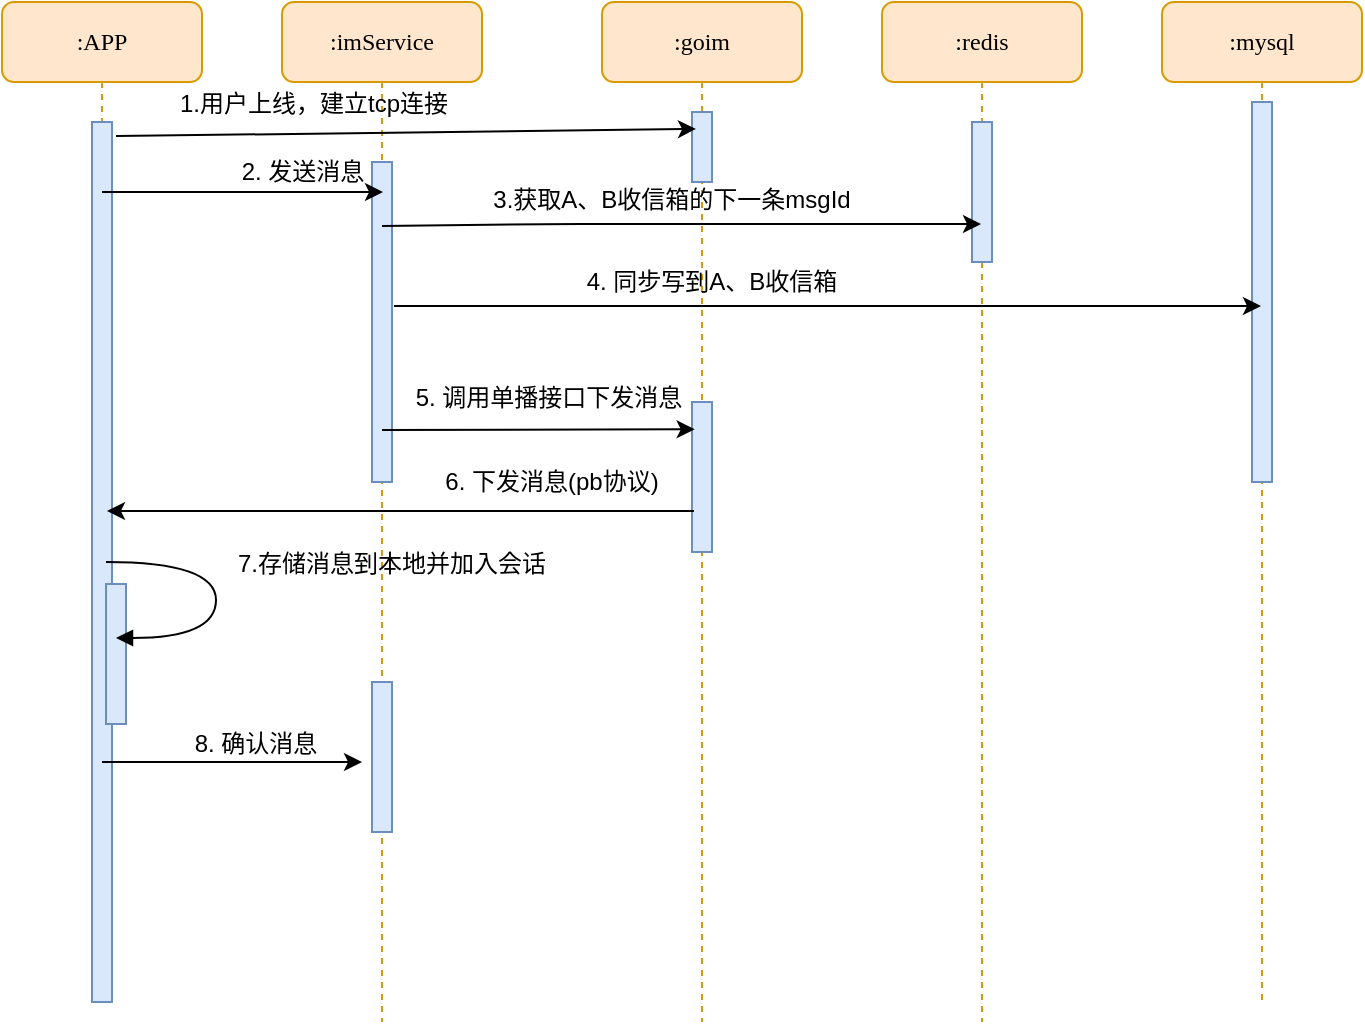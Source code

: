 <mxfile version="12.6.2" type="github">
  <diagram name="Page-1" id="13e1069c-82ec-6db2-03f1-153e76fe0fe0">
    <mxGraphModel dx="773" dy="378" grid="1" gridSize="10" guides="1" tooltips="1" connect="1" arrows="1" fold="1" page="1" pageScale="1" pageWidth="1100" pageHeight="850" background="#ffffff" math="0" shadow="0">
      <root>
        <mxCell id="0"/>
        <mxCell id="1" parent="0"/>
        <mxCell id="7baba1c4bc27f4b0-2" value=":imService" style="shape=umlLifeline;perimeter=lifelinePerimeter;whiteSpace=wrap;html=1;container=1;collapsible=0;recursiveResize=0;outlineConnect=0;rounded=1;shadow=0;comic=0;labelBackgroundColor=none;strokeWidth=1;fontFamily=Verdana;fontSize=12;align=center;fillColor=#ffe6cc;strokeColor=#d79b00;" parent="1" vertex="1">
          <mxGeometry x="240" y="80" width="100" height="510" as="geometry"/>
        </mxCell>
        <mxCell id="SCf--bu4-dqeZi4qSqdn-6" value="" style="html=1;points=[];perimeter=orthogonalPerimeter;rounded=0;shadow=0;comic=0;labelBackgroundColor=none;strokeWidth=1;fontFamily=Verdana;fontSize=12;align=center;fillColor=#dae8fc;strokeColor=#6c8ebf;" parent="7baba1c4bc27f4b0-2" vertex="1">
          <mxGeometry x="45" y="80" width="10" height="160" as="geometry"/>
        </mxCell>
        <mxCell id="7baba1c4bc27f4b0-3" value=":goim" style="shape=umlLifeline;perimeter=lifelinePerimeter;whiteSpace=wrap;html=1;container=1;collapsible=0;recursiveResize=0;outlineConnect=0;rounded=1;shadow=0;comic=0;labelBackgroundColor=none;strokeWidth=1;fontFamily=Verdana;fontSize=12;align=center;fillColor=#ffe6cc;strokeColor=#d79b00;" parent="1" vertex="1">
          <mxGeometry x="400" y="80" width="100" height="510" as="geometry"/>
        </mxCell>
        <mxCell id="7baba1c4bc27f4b0-13" value="" style="html=1;points=[];perimeter=orthogonalPerimeter;rounded=0;shadow=0;comic=0;labelBackgroundColor=none;strokeWidth=1;fontFamily=Verdana;fontSize=12;align=center;fillColor=#dae8fc;strokeColor=#6c8ebf;" parent="7baba1c4bc27f4b0-3" vertex="1">
          <mxGeometry x="45" y="200" width="10" height="75" as="geometry"/>
        </mxCell>
        <mxCell id="SCf--bu4-dqeZi4qSqdn-33" value="" style="html=1;points=[];perimeter=orthogonalPerimeter;rounded=0;shadow=0;comic=0;labelBackgroundColor=none;strokeWidth=1;fontFamily=Verdana;fontSize=12;align=center;fillColor=#dae8fc;strokeColor=#6c8ebf;" parent="7baba1c4bc27f4b0-3" vertex="1">
          <mxGeometry x="45" y="55" width="10" height="35" as="geometry"/>
        </mxCell>
        <mxCell id="7baba1c4bc27f4b0-4" value=":redis" style="shape=umlLifeline;perimeter=lifelinePerimeter;whiteSpace=wrap;html=1;container=1;collapsible=0;recursiveResize=0;outlineConnect=0;rounded=1;shadow=0;comic=0;labelBackgroundColor=none;strokeWidth=1;fontFamily=Verdana;fontSize=12;align=center;fillColor=#ffe6cc;strokeColor=#d79b00;" parent="1" vertex="1">
          <mxGeometry x="540" y="80" width="100" height="510" as="geometry"/>
        </mxCell>
        <mxCell id="7baba1c4bc27f4b0-16" value="" style="html=1;points=[];perimeter=orthogonalPerimeter;rounded=0;shadow=0;comic=0;labelBackgroundColor=none;strokeWidth=1;fontFamily=Verdana;fontSize=12;align=center;fillColor=#dae8fc;strokeColor=#6c8ebf;" parent="7baba1c4bc27f4b0-4" vertex="1">
          <mxGeometry x="45" y="60" width="10" height="70" as="geometry"/>
        </mxCell>
        <mxCell id="7baba1c4bc27f4b0-5" value=":mysql" style="shape=umlLifeline;perimeter=lifelinePerimeter;whiteSpace=wrap;html=1;container=1;collapsible=0;recursiveResize=0;outlineConnect=0;rounded=1;shadow=0;comic=0;labelBackgroundColor=none;strokeWidth=1;fontFamily=Verdana;fontSize=12;align=center;fillColor=#ffe6cc;strokeColor=#d79b00;" parent="1" vertex="1">
          <mxGeometry x="680" y="80" width="100" height="500" as="geometry"/>
        </mxCell>
        <mxCell id="7baba1c4bc27f4b0-8" value=":APP" style="shape=umlLifeline;perimeter=lifelinePerimeter;whiteSpace=wrap;html=1;container=1;collapsible=0;recursiveResize=0;outlineConnect=0;rounded=1;shadow=0;comic=0;labelBackgroundColor=none;strokeWidth=1;fontFamily=Verdana;fontSize=12;align=center;fillColor=#ffe6cc;strokeColor=#d79b00;" parent="1" vertex="1">
          <mxGeometry x="100" y="80" width="100" height="500" as="geometry"/>
        </mxCell>
        <mxCell id="7baba1c4bc27f4b0-9" value="" style="html=1;points=[];perimeter=orthogonalPerimeter;rounded=0;shadow=0;comic=0;labelBackgroundColor=none;strokeWidth=1;fontFamily=Verdana;fontSize=12;align=center;fillColor=#dae8fc;strokeColor=#6c8ebf;" parent="7baba1c4bc27f4b0-8" vertex="1">
          <mxGeometry x="45" y="60" width="10" height="440" as="geometry"/>
        </mxCell>
        <mxCell id="7baba1c4bc27f4b0-19" value="" style="html=1;points=[];perimeter=orthogonalPerimeter;rounded=0;shadow=0;comic=0;labelBackgroundColor=none;strokeWidth=1;fontFamily=Verdana;fontSize=12;align=center;fillColor=#dae8fc;strokeColor=#6c8ebf;" parent="1" vertex="1">
          <mxGeometry x="725" y="130" width="10" height="190" as="geometry"/>
        </mxCell>
        <mxCell id="ZvRYTC18ovLtI7Ebb16t-20" value="" style="html=1;points=[];perimeter=orthogonalPerimeter;rounded=0;shadow=0;comic=0;labelBackgroundColor=none;strokeWidth=1;fontFamily=Verdana;fontSize=12;align=center;fillColor=#dae8fc;strokeColor=#6c8ebf;" parent="1" vertex="1">
          <mxGeometry x="152" y="371" width="10" height="70" as="geometry"/>
        </mxCell>
        <mxCell id="SCf--bu4-dqeZi4qSqdn-8" value="" style="endArrow=classic;html=1;entryX=0.133;entryY=0.182;entryDx=0;entryDy=0;entryPerimeter=0;" parent="1" target="7baba1c4bc27f4b0-13" edge="1">
          <mxGeometry width="50" height="50" relative="1" as="geometry">
            <mxPoint x="290" y="294" as="sourcePoint"/>
            <mxPoint x="440" y="295" as="targetPoint"/>
          </mxGeometry>
        </mxCell>
        <mxCell id="SCf--bu4-dqeZi4qSqdn-10" value="5. 调用单播接口下发消息" style="text;html=1;strokeColor=none;fillColor=none;align=center;verticalAlign=middle;whiteSpace=wrap;rounded=0;" parent="1" vertex="1">
          <mxGeometry x="297" y="268" width="153" height="20" as="geometry"/>
        </mxCell>
        <mxCell id="SCf--bu4-dqeZi4qSqdn-21" value="6. 下发消息(pb协议)" style="text;html=1;strokeColor=none;fillColor=none;align=center;verticalAlign=middle;whiteSpace=wrap;rounded=0;" parent="1" vertex="1">
          <mxGeometry x="320" y="310" width="110" height="20" as="geometry"/>
        </mxCell>
        <mxCell id="SCf--bu4-dqeZi4qSqdn-23" value="1.用户上线，建立tcp连接" style="text;html=1;strokeColor=none;fillColor=none;align=center;verticalAlign=middle;whiteSpace=wrap;rounded=0;" parent="1" vertex="1">
          <mxGeometry x="172" y="121" width="168" height="20" as="geometry"/>
        </mxCell>
        <mxCell id="SCf--bu4-dqeZi4qSqdn-24" value="" style="endArrow=classic;html=1;entryX=0.2;entryY=0.242;entryDx=0;entryDy=0;entryPerimeter=0;exitX=1.2;exitY=0.016;exitDx=0;exitDy=0;exitPerimeter=0;" parent="1" source="7baba1c4bc27f4b0-9" target="SCf--bu4-dqeZi4qSqdn-33" edge="1">
          <mxGeometry width="50" height="50" relative="1" as="geometry">
            <mxPoint x="150" y="146" as="sourcePoint"/>
            <mxPoint x="440" y="146" as="targetPoint"/>
          </mxGeometry>
        </mxCell>
        <mxCell id="SCf--bu4-dqeZi4qSqdn-27" value="" style="endArrow=classic;html=1;" parent="1" target="7baba1c4bc27f4b0-5" edge="1">
          <mxGeometry width="50" height="50" relative="1" as="geometry">
            <mxPoint x="296" y="232" as="sourcePoint"/>
            <mxPoint x="584" y="231" as="targetPoint"/>
          </mxGeometry>
        </mxCell>
        <mxCell id="RCsnb_gnlq1DFu9hrXaE-1" value="" style="endArrow=classic;html=1;" parent="1" edge="1">
          <mxGeometry width="50" height="50" relative="1" as="geometry">
            <mxPoint x="290" y="192" as="sourcePoint"/>
            <mxPoint x="589.5" y="191" as="targetPoint"/>
            <Array as="points">
              <mxPoint x="380" y="191"/>
            </Array>
          </mxGeometry>
        </mxCell>
        <mxCell id="RCsnb_gnlq1DFu9hrXaE-2" value="3.获取A、B收信箱的下一条msgId" style="text;html=1;strokeColor=none;fillColor=none;align=center;verticalAlign=middle;whiteSpace=wrap;rounded=0;" parent="1" vertex="1">
          <mxGeometry x="330" y="169" width="210" height="20" as="geometry"/>
        </mxCell>
        <mxCell id="RCsnb_gnlq1DFu9hrXaE-4" value="4. 同步写到A、B收信箱" style="text;html=1;strokeColor=none;fillColor=none;align=center;verticalAlign=middle;whiteSpace=wrap;rounded=0;" parent="1" vertex="1">
          <mxGeometry x="390" y="210" width="130" height="20" as="geometry"/>
        </mxCell>
        <mxCell id="RCsnb_gnlq1DFu9hrXaE-6" value="" style="endArrow=classic;html=1;" parent="1" edge="1">
          <mxGeometry width="50" height="50" relative="1" as="geometry">
            <mxPoint x="446" y="334.5" as="sourcePoint"/>
            <mxPoint x="152.5" y="334.5" as="targetPoint"/>
          </mxGeometry>
        </mxCell>
        <mxCell id="PcQ4e6wnhGGZFkVPTAP7-1" value="" style="endArrow=classic;html=1;" parent="1" edge="1">
          <mxGeometry width="50" height="50" relative="1" as="geometry">
            <mxPoint x="150" y="175" as="sourcePoint"/>
            <mxPoint x="290.5" y="175" as="targetPoint"/>
            <Array as="points">
              <mxPoint x="240.5" y="175"/>
            </Array>
          </mxGeometry>
        </mxCell>
        <mxCell id="PcQ4e6wnhGGZFkVPTAP7-2" value="2. 发送消息" style="text;html=1;strokeColor=none;fillColor=none;align=center;verticalAlign=middle;whiteSpace=wrap;rounded=0;" parent="1" vertex="1">
          <mxGeometry x="190" y="155" width="121" height="20" as="geometry"/>
        </mxCell>
        <mxCell id="W4MqOaN26QXIW7EqgqUK-1" value="7.存储消息到本地并加入会话" style="text;html=1;strokeColor=none;fillColor=none;align=center;verticalAlign=middle;whiteSpace=wrap;rounded=0;" vertex="1" parent="1">
          <mxGeometry x="210" y="351" width="170" height="20" as="geometry"/>
        </mxCell>
        <mxCell id="W4MqOaN26QXIW7EqgqUK-3" value="" style="endArrow=classic;html=1;" edge="1" parent="1">
          <mxGeometry width="50" height="50" relative="1" as="geometry">
            <mxPoint x="150" y="460" as="sourcePoint"/>
            <mxPoint x="280" y="460" as="targetPoint"/>
          </mxGeometry>
        </mxCell>
        <mxCell id="W4MqOaN26QXIW7EqgqUK-4" value="" style="html=1;points=[];perimeter=orthogonalPerimeter;rounded=0;shadow=0;comic=0;labelBackgroundColor=none;strokeWidth=1;fontFamily=Verdana;fontSize=12;align=center;fillColor=#dae8fc;strokeColor=#6c8ebf;" vertex="1" parent="1">
          <mxGeometry x="285" y="420" width="10" height="75" as="geometry"/>
        </mxCell>
        <mxCell id="W4MqOaN26QXIW7EqgqUK-5" value="8. 确认消息" style="text;html=1;strokeColor=none;fillColor=none;align=center;verticalAlign=middle;whiteSpace=wrap;rounded=0;" vertex="1" parent="1">
          <mxGeometry x="172" y="441" width="110" height="20" as="geometry"/>
        </mxCell>
        <mxCell id="ZvRYTC18ovLtI7Ebb16t-18" value="9.根据发送者uid 把消息加入不同会话" style="html=1;verticalAlign=bottom;endArrow=block;labelBackgroundColor=none;fontFamily=Verdana;fontSize=12;elbow=vertical;edgeStyle=orthogonalEdgeStyle;curved=1;entryX=1;entryY=0.286;entryPerimeter=0;exitX=1.038;exitY=0.345;exitPerimeter=0;fontColor=none;noLabel=1;" parent="1" edge="1">
          <mxGeometry x="0.301" y="-73" relative="1" as="geometry">
            <mxPoint x="152" y="360" as="sourcePoint"/>
            <mxPoint x="157" y="398" as="targetPoint"/>
            <Array as="points">
              <mxPoint x="207" y="360"/>
              <mxPoint x="207" y="398"/>
            </Array>
            <mxPoint x="73" y="73" as="offset"/>
          </mxGeometry>
        </mxCell>
      </root>
    </mxGraphModel>
  </diagram>
</mxfile>
